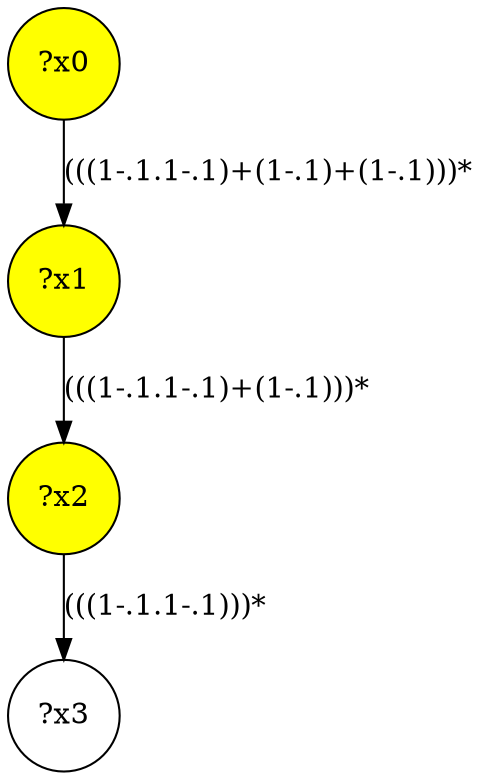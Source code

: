 digraph g {
	x0 [fillcolor="yellow", style="filled," shape=circle, label="?x0"];
	x1 [fillcolor="yellow", style="filled," shape=circle, label="?x1"];
	x2 [fillcolor="yellow", style="filled," shape=circle, label="?x2"];
	x0 -> x1 [label="(((1-.1.1-.1)+(1-.1)+(1-.1)))*"];
	x1 -> x2 [label="(((1-.1.1-.1)+(1-.1)))*"];
	x3 [shape=circle, label="?x3"];
	x2 -> x3 [label="(((1-.1.1-.1)))*"];
}
